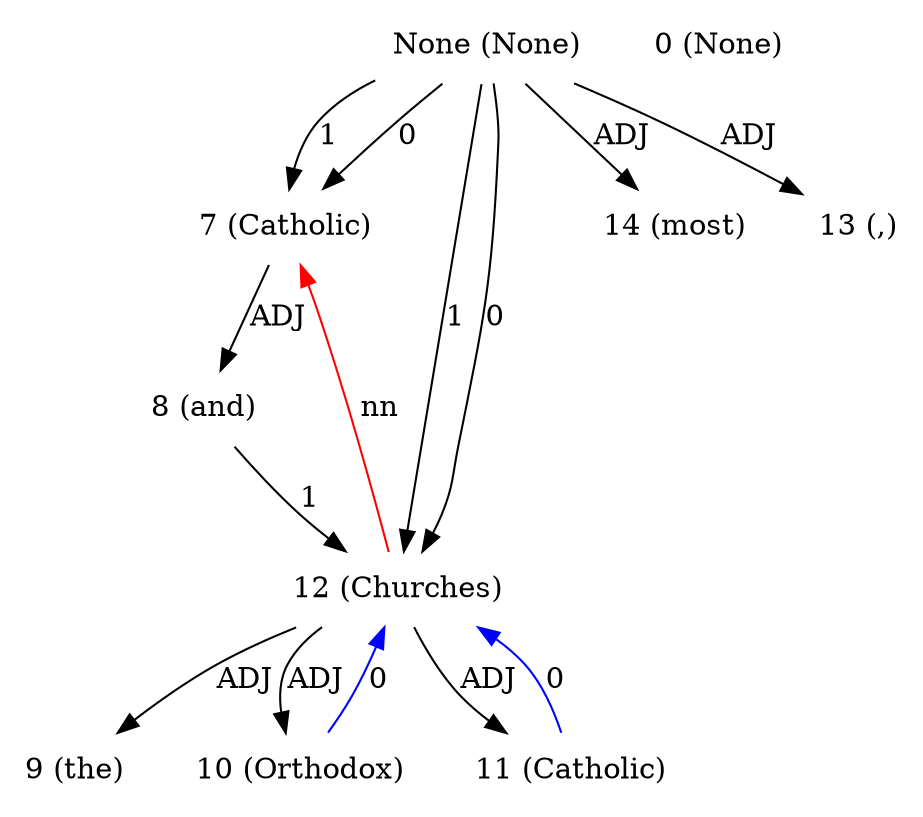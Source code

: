 digraph G{
edge [dir=forward]
node [shape=plaintext]

None [label="None (None)"]
None -> 7 [label="1"]
None -> 12 [label="1"]
None [label="None (None)"]
None -> 7 [label="0"]
None -> 12 [label="0"]
None [label="None (None)"]
None -> 14 [label="ADJ"]
None [label="None (None)"]
None -> 13 [label="ADJ"]
0 [label="0 (None)"]
7 [label="7 (Catholic)"]
7 -> 8 [label="ADJ"]
12 -> 7 [label="nn", color="red"]
8 [label="8 (and)"]
8 -> 12 [label="1"]
9 [label="9 (the)"]
10 [label="10 (Orthodox)"]
10 -> 12 [label="0", color="blue"]
11 [label="11 (Catholic)"]
11 -> 12 [label="0", color="blue"]
12 [label="12 (Churches)"]
12 -> 9 [label="ADJ"]
12 -> 10 [label="ADJ"]
12 -> 11 [label="ADJ"]
13 [label="13 (,)"]
14 [label="14 (most)"]
}
